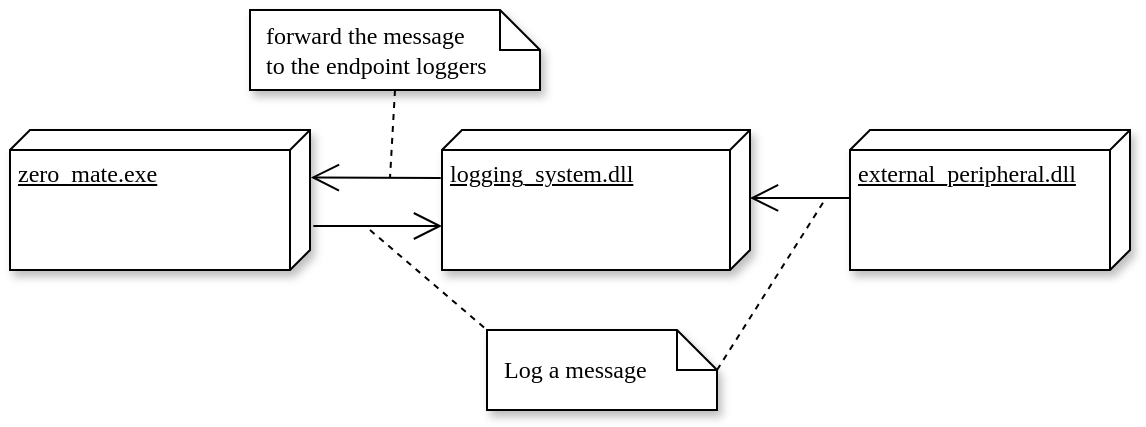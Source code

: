 <mxfile version="21.6.8" type="device">
  <diagram name="Page-1" id="bTLf8iso4AvvDxyM_fJ3">
    <mxGraphModel dx="724" dy="433" grid="1" gridSize="10" guides="1" tooltips="1" connect="1" arrows="1" fold="1" page="1" pageScale="1" pageWidth="850" pageHeight="1100" math="0" shadow="0">
      <root>
        <mxCell id="0" />
        <mxCell id="1" parent="0" />
        <mxCell id="L_h4ufTxPOReH-7FAyWC-1" value="zero_mate.exe" style="verticalAlign=top;align=left;spacingTop=8;spacingLeft=2;spacingRight=12;shape=cube;size=10;direction=south;fontStyle=4;html=1;whiteSpace=wrap;shadow=1;fontFamily=Computer Modern;" parent="1" vertex="1">
          <mxGeometry x="70" y="510" width="150" height="70" as="geometry" />
        </mxCell>
        <mxCell id="L_h4ufTxPOReH-7FAyWC-2" value="external_peripheral.dll" style="verticalAlign=top;align=left;spacingTop=8;spacingLeft=2;spacingRight=12;shape=cube;size=10;direction=south;fontStyle=4;html=1;whiteSpace=wrap;shadow=1;fontFamily=Computer Modern;" parent="1" vertex="1">
          <mxGeometry x="490" y="510" width="140" height="70" as="geometry" />
        </mxCell>
        <mxCell id="L_h4ufTxPOReH-7FAyWC-3" value="logging_system.dll" style="verticalAlign=top;align=left;spacingTop=8;spacingLeft=2;spacingRight=12;shape=cube;size=10;direction=south;fontStyle=4;html=1;whiteSpace=wrap;shadow=1;fontFamily=Computer Modern;" parent="1" vertex="1">
          <mxGeometry x="286" y="510" width="154" height="70" as="geometry" />
        </mxCell>
        <mxCell id="L_h4ufTxPOReH-7FAyWC-4" value="" style="endArrow=open;endSize=12;html=1;rounded=0;exitX=0.686;exitY=-0.011;exitDx=0;exitDy=0;exitPerimeter=0;fontFamily=Computer Modern;" parent="1" source="L_h4ufTxPOReH-7FAyWC-1" edge="1">
          <mxGeometry width="160" relative="1" as="geometry">
            <mxPoint x="190" y="620" as="sourcePoint" />
            <mxPoint x="286" y="558" as="targetPoint" />
          </mxGeometry>
        </mxCell>
        <mxCell id="L_h4ufTxPOReH-7FAyWC-5" value="" style="endArrow=open;endSize=12;html=1;rounded=0;exitX=0.343;exitY=1.004;exitDx=0;exitDy=0;exitPerimeter=0;entryX=0.339;entryY=-0.003;entryDx=0;entryDy=0;entryPerimeter=0;fontFamily=Computer Modern;" parent="1" source="L_h4ufTxPOReH-7FAyWC-3" target="L_h4ufTxPOReH-7FAyWC-1" edge="1">
          <mxGeometry width="160" relative="1" as="geometry">
            <mxPoint x="237" y="568" as="sourcePoint" />
            <mxPoint x="296" y="568" as="targetPoint" />
          </mxGeometry>
        </mxCell>
        <mxCell id="L_h4ufTxPOReH-7FAyWC-6" value="" style="endArrow=open;endSize=12;html=1;rounded=0;exitX=0.485;exitY=0.995;exitDx=0;exitDy=0;exitPerimeter=0;entryX=0.337;entryY=0.006;entryDx=0;entryDy=0;entryPerimeter=0;fontFamily=Computer Modern;" parent="1" edge="1">
          <mxGeometry width="160" relative="1" as="geometry">
            <mxPoint x="489.7" y="543.95" as="sourcePoint" />
            <mxPoint x="440" y="544" as="targetPoint" />
          </mxGeometry>
        </mxCell>
        <mxCell id="L_h4ufTxPOReH-7FAyWC-7" value="&amp;nbsp; Log a message" style="shape=note;size=20;whiteSpace=wrap;html=1;fontFamily=Computer Modern;align=left;shadow=1;" parent="1" vertex="1">
          <mxGeometry x="308.5" y="610" width="115" height="40" as="geometry" />
        </mxCell>
        <mxCell id="L_h4ufTxPOReH-7FAyWC-8" value="&amp;nbsp; forward the message&lt;br&gt;&amp;nbsp; to the endpoint loggers" style="shape=note;size=20;whiteSpace=wrap;html=1;fontFamily=Computer Modern;align=left;shadow=1;" parent="1" vertex="1">
          <mxGeometry x="190" y="450" width="145" height="40" as="geometry" />
        </mxCell>
        <mxCell id="L_h4ufTxPOReH-7FAyWC-9" value="" style="endArrow=none;dashed=1;html=1;rounded=0;entryX=0;entryY=0;entryDx=0;entryDy=0;entryPerimeter=0;fontFamily=Computer Modern;" parent="1" target="L_h4ufTxPOReH-7FAyWC-7" edge="1">
          <mxGeometry width="50" height="50" relative="1" as="geometry">
            <mxPoint x="250" y="560" as="sourcePoint" />
            <mxPoint x="310" y="730" as="targetPoint" />
          </mxGeometry>
        </mxCell>
        <mxCell id="L_h4ufTxPOReH-7FAyWC-10" value="" style="endArrow=none;dashed=1;html=1;rounded=0;exitX=0;exitY=0;exitDx=115;exitDy=20;exitPerimeter=0;fontFamily=Computer Modern;" parent="1" source="L_h4ufTxPOReH-7FAyWC-7" edge="1">
          <mxGeometry width="50" height="50" relative="1" as="geometry">
            <mxPoint x="430.5" y="630" as="sourcePoint" />
            <mxPoint x="478" y="544" as="targetPoint" />
          </mxGeometry>
        </mxCell>
        <mxCell id="L_h4ufTxPOReH-7FAyWC-11" value="" style="endArrow=none;dashed=1;html=1;rounded=0;exitX=0.5;exitY=1;exitDx=0;exitDy=0;exitPerimeter=0;fontFamily=Computer Modern;" parent="1" source="L_h4ufTxPOReH-7FAyWC-8" edge="1">
          <mxGeometry width="50" height="50" relative="1" as="geometry">
            <mxPoint x="262.5" y="484" as="sourcePoint" />
            <mxPoint x="260" y="534" as="targetPoint" />
          </mxGeometry>
        </mxCell>
      </root>
    </mxGraphModel>
  </diagram>
</mxfile>
